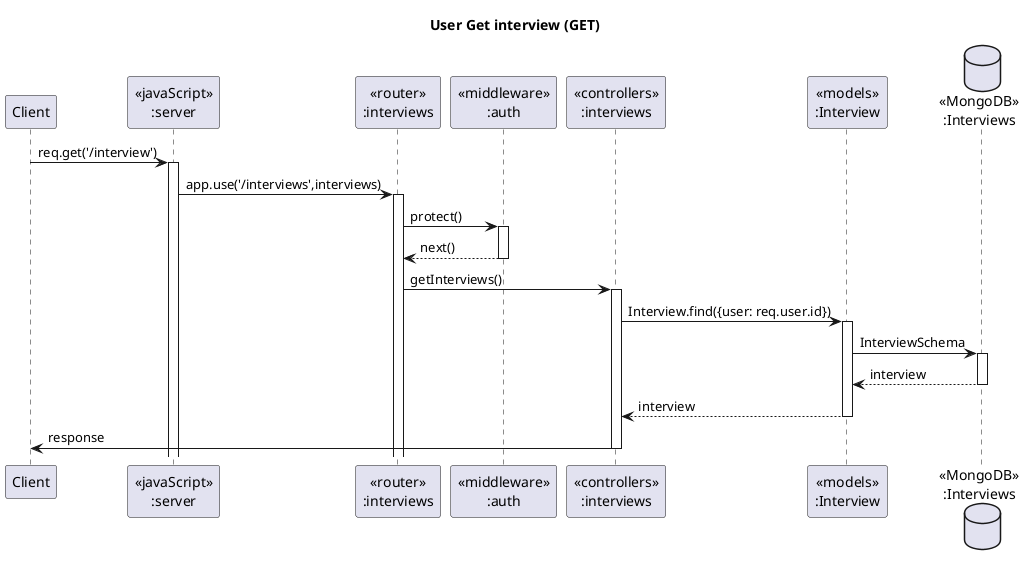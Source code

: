 @startuml User Get interview (GET)
title "User Get interview (GET)"

participant "Client" as user
participant "<<javaScript>>\n:server" as server
participant "<<router>>\n:interviews" as router
participant "<<middleware>>\n:auth" as auth
participant "<<controllers>>\n:interviews" as controller
participant "<<models>>\n:Interview" as model
database "<<MongoDB>>\n:Interviews" as database

user->server ++:req.get('/interview')
server->router ++:app.use('/interviews',interviews)
router->auth ++:protect()
auth --> router --: next()
router -> controller ++:getInterviews()
controller->model ++:Interview.find({user: req.user.id})
model ->database ++: InterviewSchema
database --> model --: interview
controller <-- model --: interview
controller -> user --:response
@enduml
